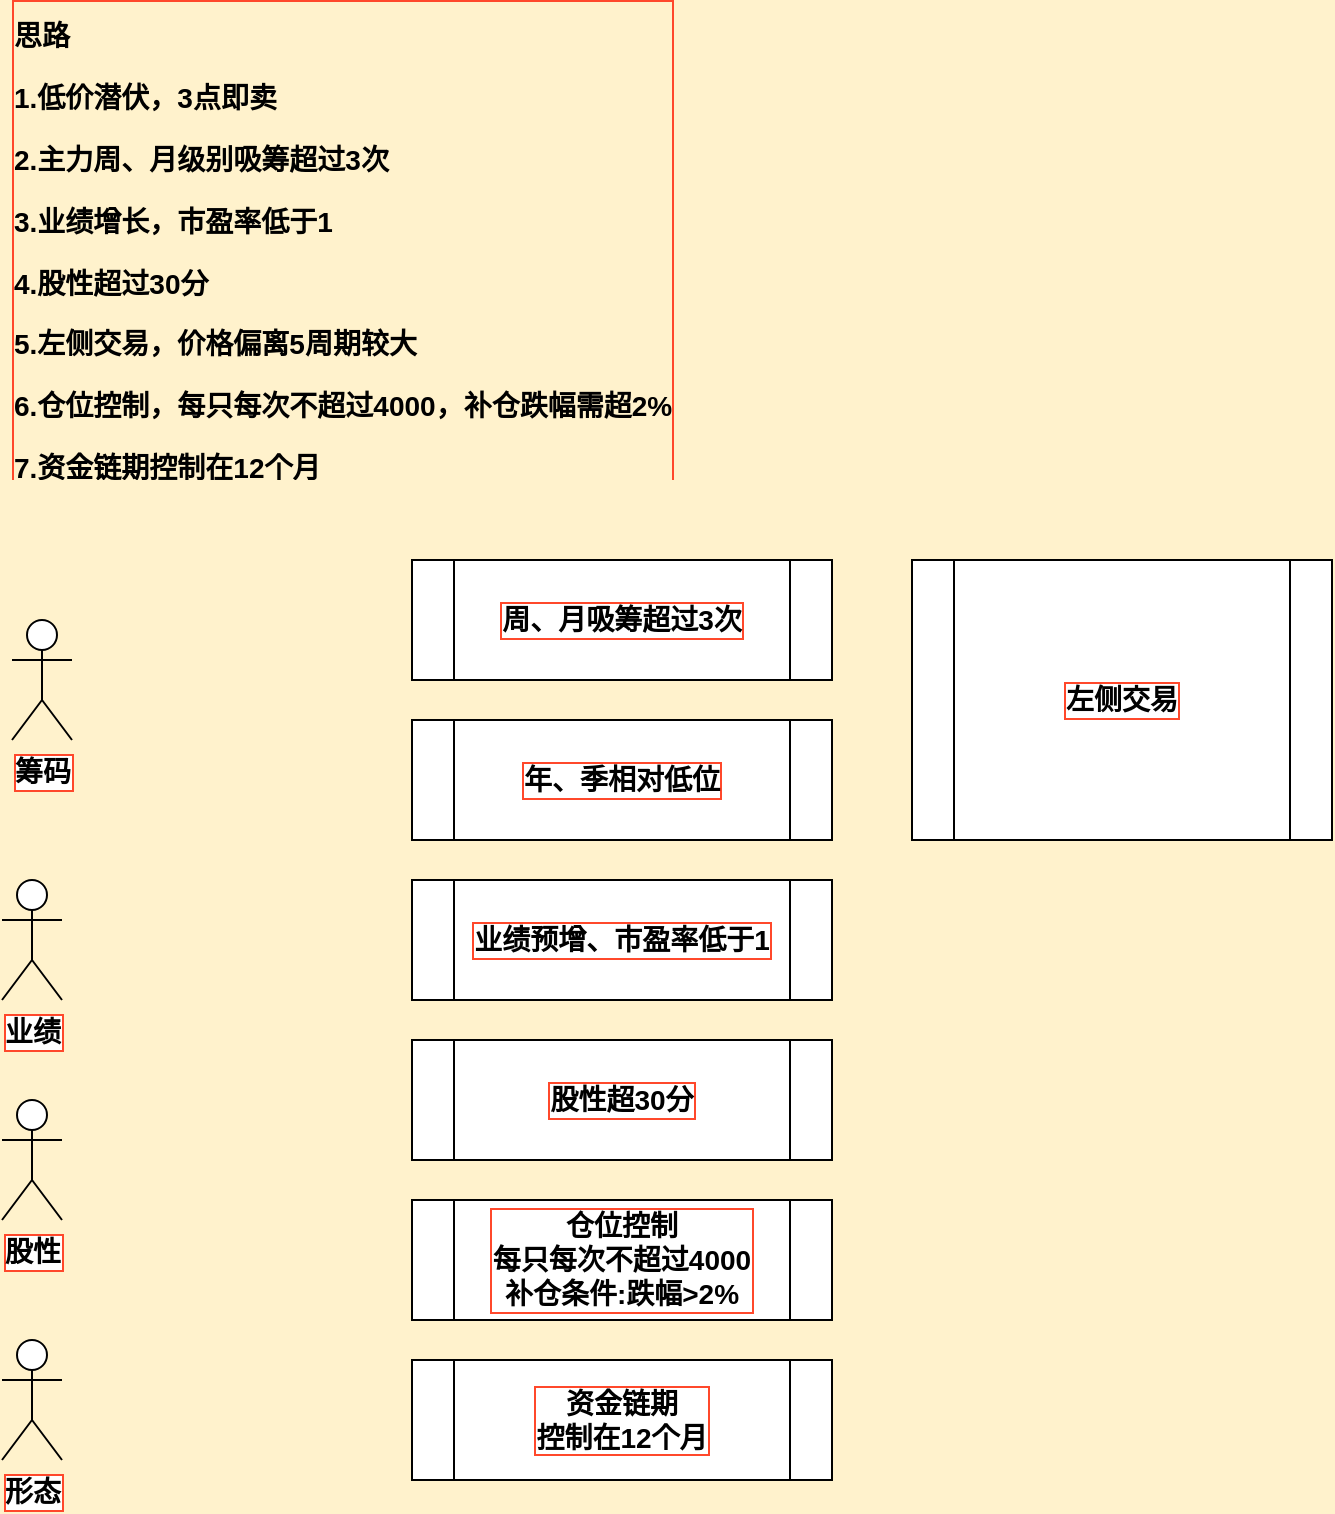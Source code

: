 <mxfile version="12.1.3" type="github" pages="1"><diagram id="antKLneOxoVloimx6mmk" name="第 1 页"><mxGraphModel dx="1408" dy="1917" grid="1" gridSize="10" guides="1" tooltips="1" connect="1" arrows="1" fold="1" page="1" pageScale="1" pageWidth="827" pageHeight="1169" background="#FFF2CC" math="0" shadow="0"><root><mxCell id="0"/><mxCell id="1" parent="0"/><mxCell id="5Nl5XFaOehjqlyuvTrR6-2" value="筹码" style="shape=umlActor;verticalLabelPosition=bottom;labelBackgroundColor=#ffffff;verticalAlign=top;html=1;outlineConnect=0;fontStyle=1;fontSize=14;labelBorderColor=#FF482B;" vertex="1" parent="1"><mxGeometry x="120" y="150" width="30" height="60" as="geometry"/></mxCell><mxCell id="5Nl5XFaOehjqlyuvTrR6-3" value="业绩" style="shape=umlActor;verticalLabelPosition=bottom;labelBackgroundColor=#ffffff;verticalAlign=top;html=1;outlineConnect=0;fontStyle=1;fontSize=14;labelBorderColor=#FF482B;" vertex="1" parent="1"><mxGeometry x="115" y="280" width="30" height="60" as="geometry"/></mxCell><mxCell id="5Nl5XFaOehjqlyuvTrR6-4" value="股性" style="shape=umlActor;verticalLabelPosition=bottom;labelBackgroundColor=#ffffff;verticalAlign=top;html=1;outlineConnect=0;fontStyle=1;fontSize=14;labelBorderColor=#FF482B;" vertex="1" parent="1"><mxGeometry x="115" y="390" width="30" height="60" as="geometry"/></mxCell><mxCell id="5Nl5XFaOehjqlyuvTrR6-5" value="形态" style="shape=umlActor;verticalLabelPosition=bottom;labelBackgroundColor=#ffffff;verticalAlign=top;html=1;outlineConnect=0;fontStyle=1;fontSize=14;labelBorderColor=#FF482B;" vertex="1" parent="1"><mxGeometry x="115" y="510" width="30" height="60" as="geometry"/></mxCell><mxCell id="5Nl5XFaOehjqlyuvTrR6-6" value="&lt;h1 style=&quot;font-size: 14px;&quot;&gt;思路&lt;/h1&gt;&lt;p style=&quot;font-size: 14px;&quot;&gt;1.低价潜伏，3点即卖&lt;/p&gt;&lt;p style=&quot;font-size: 14px;&quot;&gt;2.主力周、月级别吸筹超过3次&lt;/p&gt;&lt;p style=&quot;font-size: 14px;&quot;&gt;3.业绩增长，市盈率低于1&lt;/p&gt;&lt;p style=&quot;font-size: 14px;&quot;&gt;4.股性超过30分&lt;/p&gt;&lt;p style=&quot;font-size: 14px;&quot;&gt;5.左侧交易，价格偏离5周期较大&lt;/p&gt;&lt;p style=&quot;font-size: 14px;&quot;&gt;6.仓位控制，每只每次不超过4000，补仓跌幅需超2%&lt;/p&gt;&lt;p style=&quot;font-size: 14px;&quot;&gt;7.资金链期控制在12个月&lt;/p&gt;" style="text;html=1;strokeColor=none;fillColor=none;spacing=5;spacingTop=-20;whiteSpace=wrap;overflow=hidden;rounded=0;fontStyle=1;fontSize=14;labelBorderColor=#FF482B;" vertex="1" parent="1"><mxGeometry x="115" y="-150" width="620" height="230" as="geometry"/></mxCell><mxCell id="5Nl5XFaOehjqlyuvTrR6-7" value="周、月吸筹超过3次" style="shape=process;whiteSpace=wrap;html=1;backgroundOutline=1;fontStyle=1;fontSize=14;labelBorderColor=#FF482B;" vertex="1" parent="1"><mxGeometry x="320" y="120" width="210" height="60" as="geometry"/></mxCell><mxCell id="5Nl5XFaOehjqlyuvTrR6-8" value="年、季相对低位" style="shape=process;whiteSpace=wrap;html=1;backgroundOutline=1;fontStyle=1;fontSize=14;labelBorderColor=#FF482B;" vertex="1" parent="1"><mxGeometry x="320" y="200" width="210" height="60" as="geometry"/></mxCell><mxCell id="5Nl5XFaOehjqlyuvTrR6-9" value="业绩预增、市盈率低于1" style="shape=process;whiteSpace=wrap;html=1;backgroundOutline=1;fontStyle=1;fontSize=14;labelBorderColor=#FF482B;" vertex="1" parent="1"><mxGeometry x="320" y="280" width="210" height="60" as="geometry"/></mxCell><mxCell id="5Nl5XFaOehjqlyuvTrR6-10" value="股性超30分" style="shape=process;whiteSpace=wrap;html=1;backgroundOutline=1;fontStyle=1;fontSize=14;labelBorderColor=#FF482B;" vertex="1" parent="1"><mxGeometry x="320" y="360" width="210" height="60" as="geometry"/></mxCell><mxCell id="5Nl5XFaOehjqlyuvTrR6-11" value="左侧交易" style="shape=process;whiteSpace=wrap;html=1;backgroundOutline=1;fontStyle=1;fontSize=14;labelBorderColor=#FF482B;" vertex="1" parent="1"><mxGeometry x="570" y="120" width="210" height="140" as="geometry"/></mxCell><mxCell id="5Nl5XFaOehjqlyuvTrR6-12" value="仓位控制&lt;br style=&quot;font-size: 14px;&quot;&gt;每只每次不超过4000&lt;br style=&quot;font-size: 14px;&quot;&gt;补仓条件:跌幅&amp;gt;2%" style="shape=process;whiteSpace=wrap;html=1;backgroundOutline=1;fontStyle=1;fontSize=14;labelBorderColor=#FF482B;" vertex="1" parent="1"><mxGeometry x="320" y="440" width="210" height="60" as="geometry"/></mxCell><mxCell id="5Nl5XFaOehjqlyuvTrR6-13" value="资金链期&lt;br style=&quot;font-size: 14px;&quot;&gt;控制在12个月" style="shape=process;whiteSpace=wrap;html=1;backgroundOutline=1;fontStyle=1;fontSize=14;labelBorderColor=#FF482B;" vertex="1" parent="1"><mxGeometry x="320" y="520" width="210" height="60" as="geometry"/></mxCell></root></mxGraphModel></diagram></mxfile>